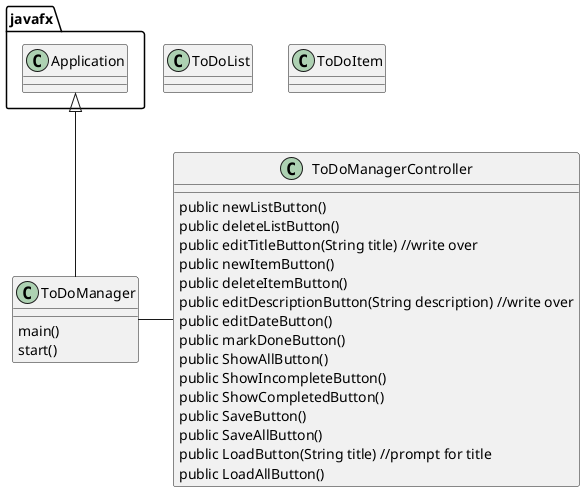@startuml
'https://plantuml.com/sequence-diagram

class ToDoManager
{
    main()
    start()
}

javafx.Application <|-- ToDoManager

class ToDoManagerController
{
    public newListButton()
    public deleteListButton()
    public editTitleButton(String title) //write over
    public newItemButton()
    public deleteItemButton()
    public editDescriptionButton(String description) //write over
    public editDateButton()
    public markDoneButton()
    public ShowAllButton()
    public ShowIncompleteButton()
    public ShowCompletedButton()
    public SaveButton()
    public SaveAllButton()
    public LoadButton(String title) //prompt for title
    public LoadAllButton()
}

ToDoManager - ToDoManagerController

class ToDoList
{

}

class ToDoItem
{

}



@enduml